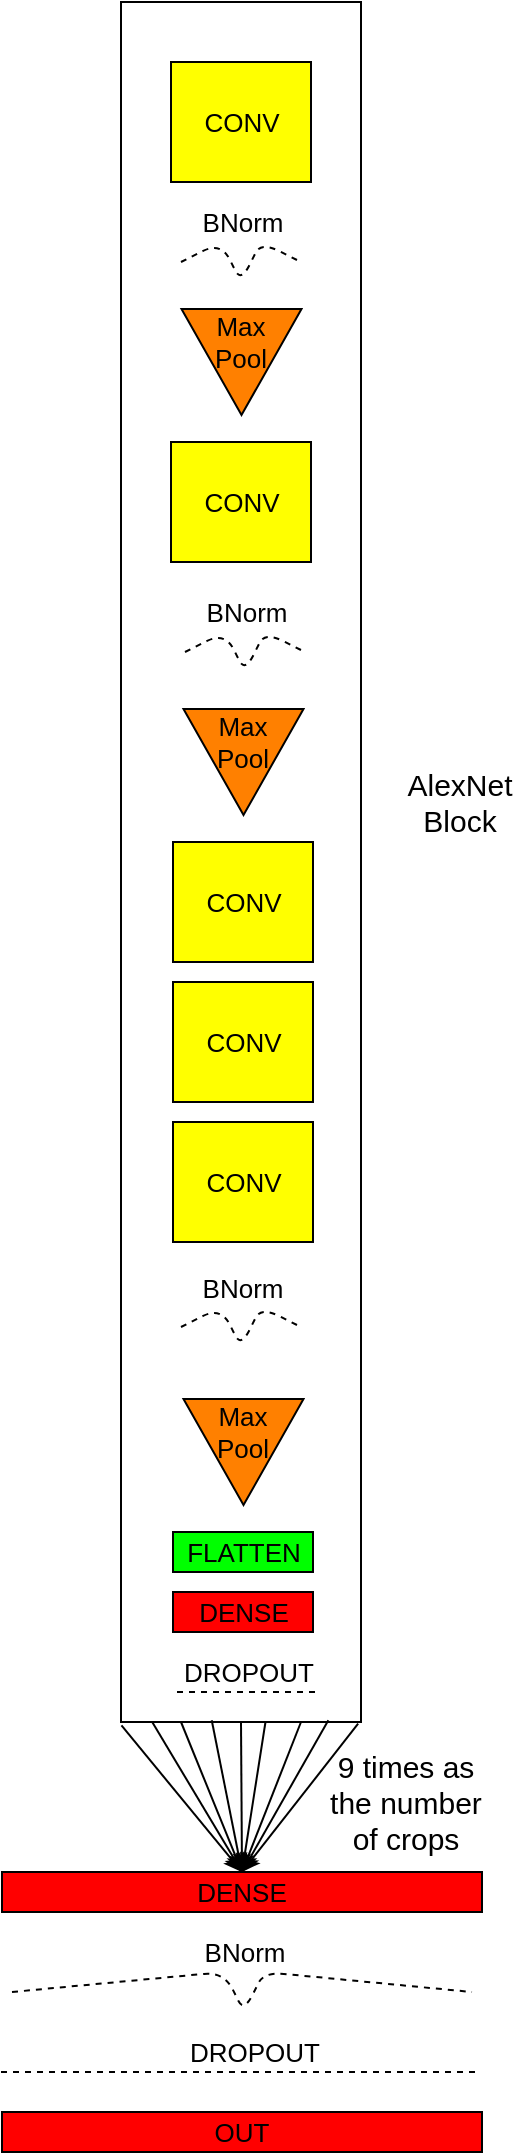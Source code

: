 <mxfile version="10.9.8" type="device"><diagram id="Rdj_Z7ZhWxju8aQ_-n5_" name="Page-1"><mxGraphModel dx="2076" dy="2333" grid="1" gridSize="10" guides="1" tooltips="1" connect="1" arrows="1" fold="1" page="1" pageScale="1" pageWidth="827" pageHeight="1169" math="0" shadow="0"><root><mxCell id="0"/><mxCell id="1" parent="0"/><mxCell id="YuXsCOZZbg4S0jJIkfYM-330" value="" style="group;fontStyle=0" parent="1" vertex="1" connectable="0"><mxGeometry x="357.5" width="95" height="830" as="geometry"/></mxCell><mxCell id="YuXsCOZZbg4S0jJIkfYM-313" value="CONV" style="rounded=0;whiteSpace=wrap;html=1;fillColor=#FFFF00;fontSize=13;align=center;fontStyle=0" parent="YuXsCOZZbg4S0jJIkfYM-330" vertex="1"><mxGeometry width="70" height="60" as="geometry"/></mxCell><mxCell id="YuXsCOZZbg4S0jJIkfYM-316" value="" style="group;fontStyle=0" parent="YuXsCOZZbg4S0jJIkfYM-330" vertex="1" connectable="0"><mxGeometry x="8.75" y="70" width="56.25" height="80" as="geometry"/></mxCell><mxCell id="YuXsCOZZbg4S0jJIkfYM-314" value="" style="triangle;whiteSpace=wrap;html=1;fillColor=#FF8000;fontSize=13;align=center;rotation=90;fontStyle=0" parent="YuXsCOZZbg4S0jJIkfYM-316" vertex="1"><mxGeometry y="50" width="53" height="60" as="geometry"/></mxCell><mxCell id="YuXsCOZZbg4S0jJIkfYM-315" value="Max&lt;br&gt;Pool" style="text;html=1;strokeColor=none;fillColor=none;align=center;verticalAlign=middle;whiteSpace=wrap;rounded=0;fontSize=13;rotation=0;fontStyle=0" parent="YuXsCOZZbg4S0jJIkfYM-316" vertex="1"><mxGeometry x="8.75" y="60" width="35" height="20" as="geometry"/></mxCell><mxCell id="YuXsCOZZbg4S0jJIkfYM-814" value="" style="group;fontStyle=0" parent="YuXsCOZZbg4S0jJIkfYM-316" vertex="1" connectable="0"><mxGeometry x="-3.75" width="60" height="40" as="geometry"/></mxCell><mxCell id="YuXsCOZZbg4S0jJIkfYM-815" value="" style="endArrow=none;dashed=1;html=1;fontSize=13;fontStyle=0" parent="YuXsCOZZbg4S0jJIkfYM-814" edge="1"><mxGeometry width="50" height="50" relative="1" as="geometry"><mxPoint y="30" as="sourcePoint"/><mxPoint x="60" y="30" as="targetPoint"/><Array as="points"><mxPoint x="20" y="20"/><mxPoint x="30" y="40"/><mxPoint x="40" y="20"/></Array></mxGeometry></mxCell><mxCell id="YuXsCOZZbg4S0jJIkfYM-816" value="BNorm" style="text;html=1;resizable=0;points=[];autosize=1;align=center;verticalAlign=top;spacingTop=-4;fontSize=13;fontStyle=0" parent="YuXsCOZZbg4S0jJIkfYM-814" vertex="1"><mxGeometry width="60" height="20" as="geometry"/></mxCell><mxCell id="YuXsCOZZbg4S0jJIkfYM-317" value="CONV" style="rounded=0;whiteSpace=wrap;html=1;fillColor=#FFFF00;fontSize=13;align=center;fontStyle=0" parent="YuXsCOZZbg4S0jJIkfYM-330" vertex="1"><mxGeometry y="190" width="70" height="60" as="geometry"/></mxCell><mxCell id="YuXsCOZZbg4S0jJIkfYM-318" value="" style="group;fontStyle=0" parent="YuXsCOZZbg4S0jJIkfYM-330" vertex="1" connectable="0"><mxGeometry x="8.75" y="260" width="58.25" height="80" as="geometry"/></mxCell><mxCell id="YuXsCOZZbg4S0jJIkfYM-319" value="" style="triangle;whiteSpace=wrap;html=1;fillColor=#FF8000;fontSize=13;align=center;rotation=90;fontStyle=0" parent="YuXsCOZZbg4S0jJIkfYM-318" vertex="1"><mxGeometry x="1" y="60" width="53" height="60" as="geometry"/></mxCell><mxCell id="YuXsCOZZbg4S0jJIkfYM-320" value="Max&lt;br&gt;Pool" style="text;html=1;strokeColor=none;fillColor=none;align=center;verticalAlign=middle;whiteSpace=wrap;rounded=0;fontSize=13;rotation=0;fontStyle=0" parent="YuXsCOZZbg4S0jJIkfYM-318" vertex="1"><mxGeometry x="9.75" y="70" width="35" height="20" as="geometry"/></mxCell><mxCell id="YuXsCOZZbg4S0jJIkfYM-844" value="" style="group;fontStyle=0" parent="YuXsCOZZbg4S0jJIkfYM-318" vertex="1" connectable="0"><mxGeometry x="-1.75" y="5" width="60" height="40" as="geometry"/></mxCell><mxCell id="YuXsCOZZbg4S0jJIkfYM-845" value="" style="endArrow=none;dashed=1;html=1;fontSize=13;fontStyle=0" parent="YuXsCOZZbg4S0jJIkfYM-844" edge="1"><mxGeometry width="50" height="50" relative="1" as="geometry"><mxPoint y="30" as="sourcePoint"/><mxPoint x="60" y="30" as="targetPoint"/><Array as="points"><mxPoint x="20" y="20"/><mxPoint x="30" y="40"/><mxPoint x="40" y="20"/></Array></mxGeometry></mxCell><mxCell id="YuXsCOZZbg4S0jJIkfYM-846" value="BNorm" style="text;html=1;resizable=0;points=[];autosize=1;align=center;verticalAlign=top;spacingTop=-4;fontSize=13;fontStyle=0" parent="YuXsCOZZbg4S0jJIkfYM-844" vertex="1"><mxGeometry width="60" height="20" as="geometry"/></mxCell><mxCell id="YuXsCOZZbg4S0jJIkfYM-321" value="CONV" style="rounded=0;whiteSpace=wrap;html=1;fillColor=#FFFF00;fontSize=13;align=center;fontStyle=0" parent="YuXsCOZZbg4S0jJIkfYM-330" vertex="1"><mxGeometry x="1" y="390" width="70" height="60" as="geometry"/></mxCell><mxCell id="YuXsCOZZbg4S0jJIkfYM-322" value="CONV" style="rounded=0;whiteSpace=wrap;html=1;fillColor=#FFFF00;fontSize=13;align=center;fontStyle=0" parent="YuXsCOZZbg4S0jJIkfYM-330" vertex="1"><mxGeometry x="1" y="460" width="70" height="60" as="geometry"/></mxCell><mxCell id="YuXsCOZZbg4S0jJIkfYM-323" value="CONV" style="rounded=0;whiteSpace=wrap;html=1;fillColor=#FFFF00;fontSize=13;align=center;fontStyle=0" parent="YuXsCOZZbg4S0jJIkfYM-330" vertex="1"><mxGeometry x="1" y="530" width="70" height="60" as="geometry"/></mxCell><mxCell id="YuXsCOZZbg4S0jJIkfYM-868" value="" style="group;fontStyle=0" parent="YuXsCOZZbg4S0jJIkfYM-330" vertex="1" connectable="0"><mxGeometry x="5" y="602.5" width="60" height="40" as="geometry"/></mxCell><mxCell id="YuXsCOZZbg4S0jJIkfYM-869" value="" style="endArrow=none;dashed=1;html=1;fontSize=13;fontStyle=0" parent="YuXsCOZZbg4S0jJIkfYM-868" edge="1"><mxGeometry width="50" height="50" relative="1" as="geometry"><mxPoint y="30" as="sourcePoint"/><mxPoint x="60" y="30" as="targetPoint"/><Array as="points"><mxPoint x="20" y="20"/><mxPoint x="30" y="40"/><mxPoint x="40" y="20"/></Array></mxGeometry></mxCell><mxCell id="YuXsCOZZbg4S0jJIkfYM-870" value="BNorm" style="text;html=1;resizable=0;points=[];autosize=1;align=center;verticalAlign=top;spacingTop=-4;fontSize=13;fontStyle=0" parent="YuXsCOZZbg4S0jJIkfYM-868" vertex="1"><mxGeometry width="60" height="20" as="geometry"/></mxCell><mxCell id="7lCbmqF-mousp45l6MIc-1" value="" style="rounded=0;whiteSpace=wrap;html=1;fillColor=none;fontSize=15;" vertex="1" parent="YuXsCOZZbg4S0jJIkfYM-330"><mxGeometry x="-25" y="-30" width="120" height="860" as="geometry"/></mxCell><mxCell id="YuXsCOZZbg4S0jJIkfYM-324" value="" style="group;fontStyle=0" parent="1" vertex="1" connectable="0"><mxGeometry x="367.25" y="655" width="53" height="80" as="geometry"/></mxCell><mxCell id="YuXsCOZZbg4S0jJIkfYM-325" value="" style="triangle;whiteSpace=wrap;html=1;fillColor=#FF8000;fontSize=13;align=center;rotation=90;fontStyle=0" parent="YuXsCOZZbg4S0jJIkfYM-324" vertex="1"><mxGeometry y="10" width="53" height="60" as="geometry"/></mxCell><mxCell id="YuXsCOZZbg4S0jJIkfYM-326" value="Max&lt;br&gt;Pool" style="text;html=1;strokeColor=none;fillColor=none;align=center;verticalAlign=middle;whiteSpace=wrap;rounded=0;fontSize=13;rotation=0;fontStyle=0" parent="YuXsCOZZbg4S0jJIkfYM-324" vertex="1"><mxGeometry x="8.75" y="20" width="35" height="20" as="geometry"/></mxCell><mxCell id="YuXsCOZZbg4S0jJIkfYM-327" value="FLATTEN" style="rounded=0;whiteSpace=wrap;html=1;fillColor=#00FF00;fontSize=13;align=center;fontStyle=0" parent="1" vertex="1"><mxGeometry x="358.5" y="735" width="70" height="20" as="geometry"/></mxCell><mxCell id="YuXsCOZZbg4S0jJIkfYM-328" value="DENSE" style="rounded=0;whiteSpace=wrap;html=1;fillColor=#FF0000;fontSize=13;align=center;fontStyle=0" parent="1" vertex="1"><mxGeometry x="358.5" y="765" width="70" height="20" as="geometry"/></mxCell><mxCell id="YuXsCOZZbg4S0jJIkfYM-753" value="" style="group;fontStyle=0" parent="1" vertex="1" connectable="0"><mxGeometry x="356" y="795" width="80" height="20" as="geometry"/></mxCell><mxCell id="YuXsCOZZbg4S0jJIkfYM-751" value="DROPOUT" style="text;html=1;resizable=0;points=[];autosize=1;align=center;verticalAlign=top;spacingTop=-4;fontSize=13;fontStyle=0" parent="YuXsCOZZbg4S0jJIkfYM-753" vertex="1"><mxGeometry width="80" height="20" as="geometry"/></mxCell><mxCell id="YuXsCOZZbg4S0jJIkfYM-750" value="" style="endArrow=none;dashed=1;html=1;fontSize=13;fontStyle=0" parent="YuXsCOZZbg4S0jJIkfYM-753" edge="1"><mxGeometry width="50" height="50" relative="1" as="geometry"><mxPoint x="4.5" y="20" as="sourcePoint"/><mxPoint x="74.5" y="20" as="targetPoint"/></mxGeometry></mxCell><mxCell id="YuXsCOZZbg4S0jJIkfYM-602" value="DENSE" style="rounded=0;whiteSpace=wrap;html=1;fillColor=#FF0000;fontSize=13;align=center;fontStyle=0" parent="1" vertex="1"><mxGeometry x="273" y="905" width="240" height="20" as="geometry"/></mxCell><mxCell id="YuXsCOZZbg4S0jJIkfYM-604" value="OUT" style="rounded=0;whiteSpace=wrap;html=1;fillColor=#FF0000;fontSize=13;align=center;fontStyle=0" parent="1" vertex="1"><mxGeometry x="273" y="1025" width="240" height="20" as="geometry"/></mxCell><mxCell id="YuXsCOZZbg4S0jJIkfYM-778" value="" style="group;fontStyle=0" parent="1" vertex="1" connectable="0"><mxGeometry x="358.5" y="985" width="80" height="20" as="geometry"/></mxCell><mxCell id="YuXsCOZZbg4S0jJIkfYM-779" value="DROPOUT" style="text;html=1;resizable=0;points=[];autosize=1;align=center;verticalAlign=top;spacingTop=-4;fontSize=13;fontStyle=0" parent="YuXsCOZZbg4S0jJIkfYM-778" vertex="1"><mxGeometry width="80" height="20" as="geometry"/></mxCell><mxCell id="YuXsCOZZbg4S0jJIkfYM-780" value="" style="endArrow=none;dashed=1;html=1;fontSize=13;fontStyle=0" parent="YuXsCOZZbg4S0jJIkfYM-778" edge="1"><mxGeometry width="50" height="50" relative="1" as="geometry"><mxPoint x="-86" y="20" as="sourcePoint"/><mxPoint x="154" y="20" as="targetPoint"/></mxGeometry></mxCell><mxCell id="YuXsCOZZbg4S0jJIkfYM-872" value="" style="group;fontStyle=0" parent="1" vertex="1" connectable="0"><mxGeometry x="364" y="935" width="60" height="40" as="geometry"/></mxCell><mxCell id="YuXsCOZZbg4S0jJIkfYM-873" value="" style="endArrow=none;dashed=1;html=1;fontSize=13;fontStyle=0" parent="YuXsCOZZbg4S0jJIkfYM-872" edge="1"><mxGeometry width="50" height="50" relative="1" as="geometry"><mxPoint x="-86" y="30" as="sourcePoint"/><mxPoint x="144" y="30" as="targetPoint"/><Array as="points"><mxPoint x="20" y="20"/><mxPoint x="30" y="40"/><mxPoint x="40" y="20"/></Array></mxGeometry></mxCell><mxCell id="YuXsCOZZbg4S0jJIkfYM-874" value="BNorm" style="text;html=1;resizable=0;points=[];autosize=1;align=center;verticalAlign=top;spacingTop=-4;fontSize=13;fontStyle=0" parent="YuXsCOZZbg4S0jJIkfYM-872" vertex="1"><mxGeometry width="60" height="20" as="geometry"/></mxCell><mxCell id="7lCbmqF-mousp45l6MIc-2" value="9 times as the number of crops" style="text;html=1;strokeColor=none;fillColor=none;align=center;verticalAlign=middle;whiteSpace=wrap;rounded=0;fontSize=15;" vertex="1" parent="1"><mxGeometry x="436" y="860" width="78" height="20" as="geometry"/></mxCell><mxCell id="7lCbmqF-mousp45l6MIc-3" style="edgeStyle=none;rounded=0;orthogonalLoop=1;jettySize=auto;html=1;exitX=0.5;exitY=1;exitDx=0;exitDy=0;entryX=0.5;entryY=0;entryDx=0;entryDy=0;fontSize=15;" edge="1" parent="1" source="7lCbmqF-mousp45l6MIc-1" target="YuXsCOZZbg4S0jJIkfYM-602"><mxGeometry relative="1" as="geometry"/></mxCell><mxCell id="7lCbmqF-mousp45l6MIc-4" style="edgeStyle=none;rounded=0;orthogonalLoop=1;jettySize=auto;html=1;exitX=0.75;exitY=1;exitDx=0;exitDy=0;entryX=0.5;entryY=0;entryDx=0;entryDy=0;fontSize=15;" edge="1" parent="1" source="7lCbmqF-mousp45l6MIc-1" target="YuXsCOZZbg4S0jJIkfYM-602"><mxGeometry relative="1" as="geometry"/></mxCell><mxCell id="7lCbmqF-mousp45l6MIc-5" style="edgeStyle=none;rounded=0;orthogonalLoop=1;jettySize=auto;html=1;exitX=0.25;exitY=1;exitDx=0;exitDy=0;entryX=0.5;entryY=0;entryDx=0;entryDy=0;fontSize=15;" edge="1" parent="1" source="7lCbmqF-mousp45l6MIc-1" target="YuXsCOZZbg4S0jJIkfYM-602"><mxGeometry relative="1" as="geometry"/></mxCell><mxCell id="7lCbmqF-mousp45l6MIc-6" style="edgeStyle=none;rounded=0;orthogonalLoop=1;jettySize=auto;html=1;entryX=0.5;entryY=0;entryDx=0;entryDy=0;fontSize=15;exitX=0.988;exitY=1.001;exitDx=0;exitDy=0;exitPerimeter=0;" edge="1" parent="1" source="7lCbmqF-mousp45l6MIc-1" target="YuXsCOZZbg4S0jJIkfYM-602"><mxGeometry relative="1" as="geometry"><mxPoint x="460" y="840" as="sourcePoint"/><mxPoint x="403.286" y="914.857" as="targetPoint"/></mxGeometry></mxCell><mxCell id="7lCbmqF-mousp45l6MIc-7" style="edgeStyle=none;rounded=0;orthogonalLoop=1;jettySize=auto;html=1;entryX=0.5;entryY=0;entryDx=0;entryDy=0;fontSize=15;exitX=0.002;exitY=1.002;exitDx=0;exitDy=0;exitPerimeter=0;" edge="1" parent="1" source="7lCbmqF-mousp45l6MIc-1" target="YuXsCOZZbg4S0jJIkfYM-602"><mxGeometry relative="1" as="geometry"><mxPoint x="461" y="841.143" as="sourcePoint"/><mxPoint x="403.286" y="914.857" as="targetPoint"/></mxGeometry></mxCell><mxCell id="7lCbmqF-mousp45l6MIc-8" style="edgeStyle=none;rounded=0;orthogonalLoop=1;jettySize=auto;html=1;entryX=0.5;entryY=0;entryDx=0;entryDy=0;fontSize=15;exitX=0.13;exitY=1;exitDx=0;exitDy=0;exitPerimeter=0;" edge="1" parent="1" source="7lCbmqF-mousp45l6MIc-1" target="YuXsCOZZbg4S0jJIkfYM-602"><mxGeometry relative="1" as="geometry"><mxPoint x="342.714" y="841.714" as="sourcePoint"/><mxPoint x="403.286" y="914.857" as="targetPoint"/></mxGeometry></mxCell><mxCell id="7lCbmqF-mousp45l6MIc-9" style="edgeStyle=none;rounded=0;orthogonalLoop=1;jettySize=auto;html=1;entryX=0.5;entryY=0;entryDx=0;entryDy=0;fontSize=15;exitX=0.378;exitY=0.999;exitDx=0;exitDy=0;exitPerimeter=0;" edge="1" parent="1" source="7lCbmqF-mousp45l6MIc-1" target="YuXsCOZZbg4S0jJIkfYM-602"><mxGeometry relative="1" as="geometry"><mxPoint x="358.143" y="840" as="sourcePoint"/><mxPoint x="403.286" y="914.857" as="targetPoint"/></mxGeometry></mxCell><mxCell id="7lCbmqF-mousp45l6MIc-10" style="edgeStyle=none;rounded=0;orthogonalLoop=1;jettySize=auto;html=1;entryX=0.5;entryY=0;entryDx=0;entryDy=0;fontSize=15;exitX=0.602;exitY=1;exitDx=0;exitDy=0;exitPerimeter=0;" edge="1" parent="1" source="7lCbmqF-mousp45l6MIc-1" target="YuXsCOZZbg4S0jJIkfYM-602"><mxGeometry relative="1" as="geometry"><mxPoint x="387.857" y="838.857" as="sourcePoint"/><mxPoint x="403.286" y="914.857" as="targetPoint"/></mxGeometry></mxCell><mxCell id="7lCbmqF-mousp45l6MIc-11" style="edgeStyle=none;rounded=0;orthogonalLoop=1;jettySize=auto;html=1;entryX=0.5;entryY=0;entryDx=0;entryDy=0;fontSize=15;exitX=0.864;exitY=0.999;exitDx=0;exitDy=0;exitPerimeter=0;" edge="1" parent="1" source="7lCbmqF-mousp45l6MIc-1" target="YuXsCOZZbg4S0jJIkfYM-602"><mxGeometry relative="1" as="geometry"><mxPoint x="414.714" y="840" as="sourcePoint"/><mxPoint x="403.286" y="914.857" as="targetPoint"/></mxGeometry></mxCell><mxCell id="7lCbmqF-mousp45l6MIc-12" value="&lt;div&gt;AlexNet&lt;/div&gt;&lt;div&gt;Block&lt;br&gt;&lt;/div&gt;" style="text;html=1;strokeColor=none;fillColor=none;align=center;verticalAlign=middle;whiteSpace=wrap;rounded=0;fontSize=15;" vertex="1" parent="1"><mxGeometry x="482" y="360" width="40" height="20" as="geometry"/></mxCell></root></mxGraphModel></diagram></mxfile>